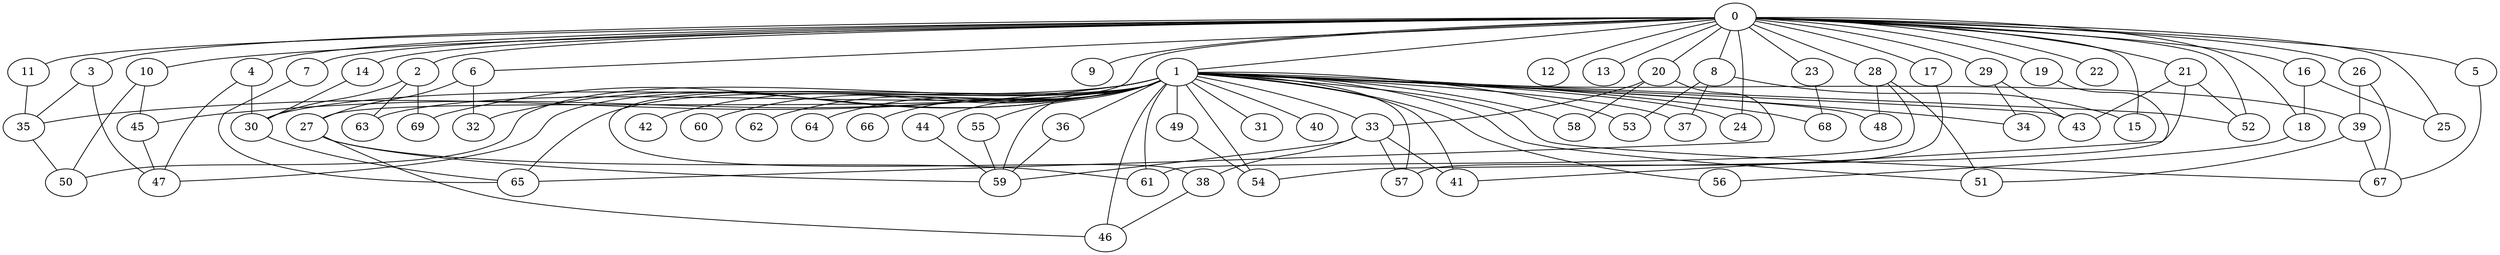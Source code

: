 
graph graphname {
    0 -- 1
0 -- 2
0 -- 3
0 -- 4
0 -- 5
0 -- 6
0 -- 7
0 -- 8
0 -- 9
0 -- 10
0 -- 11
0 -- 12
0 -- 13
0 -- 14
0 -- 15
0 -- 16
0 -- 17
0 -- 18
0 -- 19
0 -- 20
0 -- 21
0 -- 22
0 -- 23
0 -- 24
0 -- 25
0 -- 26
0 -- 27
0 -- 28
0 -- 29
0 -- 52
1 -- 30
1 -- 31
1 -- 32
1 -- 33
1 -- 34
1 -- 35
1 -- 36
1 -- 37
1 -- 38
1 -- 39
1 -- 40
1 -- 41
1 -- 42
1 -- 43
1 -- 44
1 -- 45
1 -- 46
1 -- 47
1 -- 48
1 -- 49
1 -- 50
1 -- 51
1 -- 52
1 -- 53
1 -- 54
1 -- 55
1 -- 56
1 -- 57
1 -- 58
1 -- 59
1 -- 60
1 -- 61
1 -- 62
1 -- 63
1 -- 64
1 -- 65
1 -- 66
1 -- 67
1 -- 68
1 -- 69
1 -- 24
2 -- 63
2 -- 30
2 -- 69
3 -- 35
3 -- 47
4 -- 47
4 -- 30
5 -- 67
6 -- 32
6 -- 27
7 -- 65
8 -- 37
8 -- 15
8 -- 53
10 -- 50
10 -- 45
11 -- 35
14 -- 30
16 -- 25
16 -- 18
17 -- 57
18 -- 56
19 -- 41
20 -- 65
20 -- 33
20 -- 58
21 -- 54
21 -- 52
21 -- 43
23 -- 68
26 -- 67
26 -- 39
27 -- 46
27 -- 59
27 -- 61
28 -- 48
28 -- 61
28 -- 51
29 -- 43
29 -- 34
30 -- 65
33 -- 59
33 -- 38
33 -- 57
33 -- 41
35 -- 50
36 -- 59
38 -- 46
39 -- 67
39 -- 51
44 -- 59
45 -- 47
49 -- 54
55 -- 59

}
